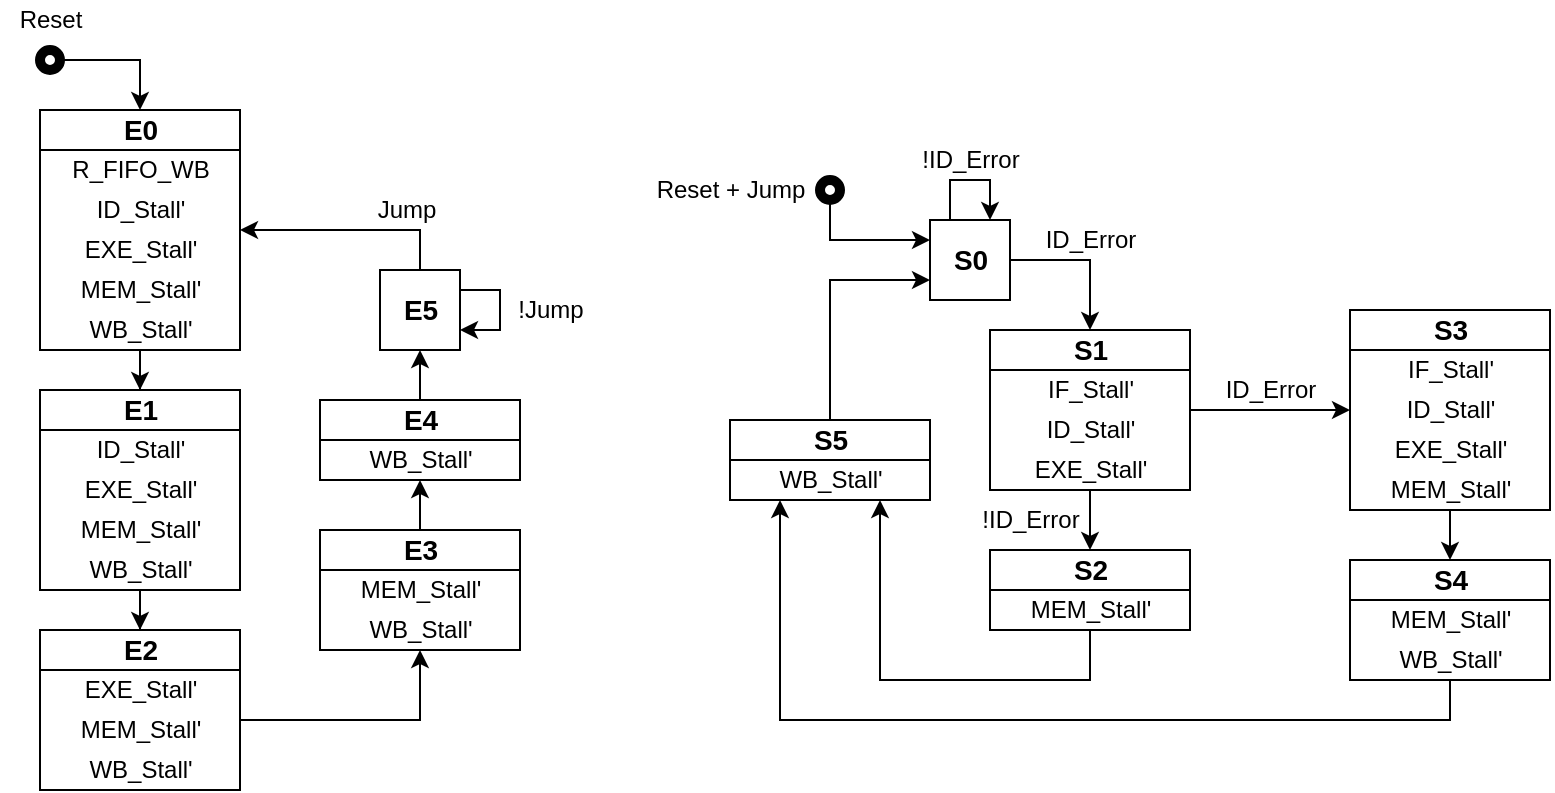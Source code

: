 <mxfile version="12.3.2" type="device" pages="1"><diagram id="wVIn93GbR48whimxYSgq" name="Page-1"><mxGraphModel dx="988" dy="604" grid="1" gridSize="10" guides="1" tooltips="1" connect="1" arrows="1" fold="1" page="1" pageScale="1" pageWidth="4681" pageHeight="3300" math="0" shadow="0"><root><mxCell id="0"/><mxCell id="1" parent="0"/><mxCell id="Fwq8ffI-kvFn6STGJjtt-36" value="" style="group;flipH=0;" parent="1" vertex="1" connectable="0"><mxGeometry x="420" y="335" width="100" height="120" as="geometry"/></mxCell><mxCell id="Fwq8ffI-kvFn6STGJjtt-1" value="" style="rounded=0;whiteSpace=wrap;html=1;" parent="Fwq8ffI-kvFn6STGJjtt-36" vertex="1"><mxGeometry width="100" height="120" as="geometry"/></mxCell><mxCell id="Fwq8ffI-kvFn6STGJjtt-2" value="E0" style="text;html=1;align=center;verticalAlign=middle;resizable=0;points=[];;autosize=1;fontStyle=1;fontSize=14;" parent="Fwq8ffI-kvFn6STGJjtt-36" vertex="1"><mxGeometry x="35" width="30" height="20" as="geometry"/></mxCell><mxCell id="Fwq8ffI-kvFn6STGJjtt-3" value="R_FIFO_WB" style="text;html=1;align=center;verticalAlign=middle;resizable=0;points=[];;autosize=1;" parent="Fwq8ffI-kvFn6STGJjtt-36" vertex="1"><mxGeometry x="10" y="20" width="80" height="20" as="geometry"/></mxCell><mxCell id="Fwq8ffI-kvFn6STGJjtt-5" value="ID_Stall'" style="text;html=1;align=center;verticalAlign=middle;resizable=0;points=[];;autosize=1;fontSize=12;" parent="Fwq8ffI-kvFn6STGJjtt-36" vertex="1"><mxGeometry x="20" y="40" width="60" height="20" as="geometry"/></mxCell><mxCell id="Fwq8ffI-kvFn6STGJjtt-6" value="EXE_Stall'" style="text;html=1;align=center;verticalAlign=middle;resizable=0;points=[];;autosize=1;fontSize=12;" parent="Fwq8ffI-kvFn6STGJjtt-36" vertex="1"><mxGeometry x="15" y="60" width="70" height="20" as="geometry"/></mxCell><mxCell id="Fwq8ffI-kvFn6STGJjtt-7" value="MEM_Stall'" style="text;html=1;align=center;verticalAlign=middle;resizable=0;points=[];;autosize=1;fontSize=12;" parent="Fwq8ffI-kvFn6STGJjtt-36" vertex="1"><mxGeometry x="10" y="80" width="80" height="20" as="geometry"/></mxCell><mxCell id="Fwq8ffI-kvFn6STGJjtt-8" value="WB_Stall'" style="text;html=1;align=center;verticalAlign=middle;resizable=0;points=[];;autosize=1;fontSize=12;" parent="Fwq8ffI-kvFn6STGJjtt-36" vertex="1"><mxGeometry x="15" y="100" width="70" height="20" as="geometry"/></mxCell><mxCell id="Fwq8ffI-kvFn6STGJjtt-11" value="" style="endArrow=none;html=1;fontSize=12;" parent="Fwq8ffI-kvFn6STGJjtt-36" edge="1"><mxGeometry width="50" height="50" relative="1" as="geometry"><mxPoint y="20" as="sourcePoint"/><mxPoint x="100" y="20" as="targetPoint"/></mxGeometry></mxCell><mxCell id="Fwq8ffI-kvFn6STGJjtt-37" value="" style="group;flipH=0;" parent="1" vertex="1" connectable="0"><mxGeometry x="420" y="595" width="100" height="80" as="geometry"/></mxCell><mxCell id="Fwq8ffI-kvFn6STGJjtt-12" value="" style="rounded=0;whiteSpace=wrap;html=1;" parent="Fwq8ffI-kvFn6STGJjtt-37" vertex="1"><mxGeometry width="100" height="80" as="geometry"/></mxCell><mxCell id="Fwq8ffI-kvFn6STGJjtt-13" value="E2" style="text;html=1;align=center;verticalAlign=middle;resizable=0;points=[];;autosize=1;fontStyle=1;fontSize=14;" parent="Fwq8ffI-kvFn6STGJjtt-37" vertex="1"><mxGeometry x="35" width="30" height="20" as="geometry"/></mxCell><mxCell id="Fwq8ffI-kvFn6STGJjtt-17" value="EXE_Stall'" style="text;html=1;align=center;verticalAlign=middle;resizable=0;points=[];;autosize=1;fontSize=12;" parent="Fwq8ffI-kvFn6STGJjtt-37" vertex="1"><mxGeometry x="15" y="20" width="70" height="20" as="geometry"/></mxCell><mxCell id="Fwq8ffI-kvFn6STGJjtt-18" value="MEM_Stall'" style="text;html=1;align=center;verticalAlign=middle;resizable=0;points=[];;autosize=1;fontSize=12;" parent="Fwq8ffI-kvFn6STGJjtt-37" vertex="1"><mxGeometry x="10" y="40" width="80" height="20" as="geometry"/></mxCell><mxCell id="Fwq8ffI-kvFn6STGJjtt-19" value="WB_Stall'" style="text;html=1;align=center;verticalAlign=middle;resizable=0;points=[];;autosize=1;fontSize=12;" parent="Fwq8ffI-kvFn6STGJjtt-37" vertex="1"><mxGeometry x="15" y="60" width="70" height="20" as="geometry"/></mxCell><mxCell id="Fwq8ffI-kvFn6STGJjtt-20" value="" style="endArrow=none;html=1;fontSize=12;" parent="Fwq8ffI-kvFn6STGJjtt-37" edge="1"><mxGeometry width="50" height="50" relative="1" as="geometry"><mxPoint y="20" as="sourcePoint"/><mxPoint x="100" y="20" as="targetPoint"/></mxGeometry></mxCell><mxCell id="Fwq8ffI-kvFn6STGJjtt-38" value="" style="group;flipH=0;" parent="1" vertex="1" connectable="0"><mxGeometry x="560" y="545" width="100" height="60" as="geometry"/></mxCell><mxCell id="Fwq8ffI-kvFn6STGJjtt-22" value="" style="rounded=0;whiteSpace=wrap;html=1;" parent="Fwq8ffI-kvFn6STGJjtt-38" vertex="1"><mxGeometry width="100" height="60" as="geometry"/></mxCell><mxCell id="Fwq8ffI-kvFn6STGJjtt-23" value="E3" style="text;html=1;align=center;verticalAlign=middle;resizable=0;points=[];;autosize=1;fontStyle=1;fontSize=14;" parent="Fwq8ffI-kvFn6STGJjtt-38" vertex="1"><mxGeometry x="35" width="30" height="20" as="geometry"/></mxCell><mxCell id="Fwq8ffI-kvFn6STGJjtt-26" value="MEM_Stall'" style="text;html=1;align=center;verticalAlign=middle;resizable=0;points=[];;autosize=1;fontSize=12;" parent="Fwq8ffI-kvFn6STGJjtt-38" vertex="1"><mxGeometry x="10" y="20" width="80" height="20" as="geometry"/></mxCell><mxCell id="Fwq8ffI-kvFn6STGJjtt-27" value="WB_Stall'" style="text;html=1;align=center;verticalAlign=middle;resizable=0;points=[];;autosize=1;fontSize=12;" parent="Fwq8ffI-kvFn6STGJjtt-38" vertex="1"><mxGeometry x="15" y="40" width="70" height="20" as="geometry"/></mxCell><mxCell id="Fwq8ffI-kvFn6STGJjtt-28" value="" style="endArrow=none;html=1;fontSize=12;" parent="Fwq8ffI-kvFn6STGJjtt-38" edge="1"><mxGeometry width="50" height="50" relative="1" as="geometry"><mxPoint y="20" as="sourcePoint"/><mxPoint x="100" y="20" as="targetPoint"/></mxGeometry></mxCell><mxCell id="Fwq8ffI-kvFn6STGJjtt-39" value="" style="group;flipH=0;" parent="1" vertex="1" connectable="0"><mxGeometry x="560" y="480" width="100" height="40" as="geometry"/></mxCell><mxCell id="Fwq8ffI-kvFn6STGJjtt-29" value="" style="rounded=0;whiteSpace=wrap;html=1;" parent="Fwq8ffI-kvFn6STGJjtt-39" vertex="1"><mxGeometry width="100" height="40" as="geometry"/></mxCell><mxCell id="Fwq8ffI-kvFn6STGJjtt-30" value="E4" style="text;html=1;align=center;verticalAlign=middle;resizable=0;points=[];;autosize=1;fontStyle=1;fontSize=14;" parent="Fwq8ffI-kvFn6STGJjtt-39" vertex="1"><mxGeometry x="35" width="30" height="20" as="geometry"/></mxCell><mxCell id="Fwq8ffI-kvFn6STGJjtt-34" value="WB_Stall'" style="text;html=1;align=center;verticalAlign=middle;resizable=0;points=[];;autosize=1;fontSize=12;" parent="Fwq8ffI-kvFn6STGJjtt-39" vertex="1"><mxGeometry x="15" y="20" width="70" height="20" as="geometry"/></mxCell><mxCell id="Fwq8ffI-kvFn6STGJjtt-35" value="" style="endArrow=none;html=1;fontSize=12;" parent="Fwq8ffI-kvFn6STGJjtt-39" edge="1"><mxGeometry width="50" height="50" relative="1" as="geometry"><mxPoint y="20" as="sourcePoint"/><mxPoint x="100" y="20" as="targetPoint"/></mxGeometry></mxCell><mxCell id="Fwq8ffI-kvFn6STGJjtt-44" value="" style="rounded=0;whiteSpace=wrap;html=1;" parent="1" vertex="1"><mxGeometry x="590" y="415" width="40" height="40" as="geometry"/></mxCell><mxCell id="Fwq8ffI-kvFn6STGJjtt-95" value="" style="edgeStyle=orthogonalEdgeStyle;rounded=0;orthogonalLoop=1;jettySize=auto;html=1;fontSize=12;" parent="1" source="Fwq8ffI-kvFn6STGJjtt-44" target="Fwq8ffI-kvFn6STGJjtt-1" edge="1"><mxGeometry relative="1" as="geometry"><mxPoint x="560" y="515" as="sourcePoint"/><Array as="points"><mxPoint x="610" y="395"/></Array></mxGeometry></mxCell><mxCell id="Fwq8ffI-kvFn6STGJjtt-118" value="Jump" style="text;html=1;align=center;verticalAlign=middle;resizable=0;points=[];;labelBackgroundColor=#ffffff;fontSize=12;" parent="Fwq8ffI-kvFn6STGJjtt-95" vertex="1" connectable="0"><mxGeometry x="0.029" y="-2" relative="1" as="geometry"><mxPoint x="29" y="-8" as="offset"/></mxGeometry></mxCell><mxCell id="Fwq8ffI-kvFn6STGJjtt-45" value="E5" style="text;html=1;align=center;verticalAlign=middle;resizable=0;points=[];;autosize=1;fontStyle=1;fontSize=14;" parent="1" vertex="1"><mxGeometry x="595" y="425" width="30" height="20" as="geometry"/></mxCell><mxCell id="Fwq8ffI-kvFn6STGJjtt-90" value="" style="edgeStyle=orthogonalEdgeStyle;rounded=0;orthogonalLoop=1;jettySize=auto;html=1;fontSize=12;" parent="1" source="Fwq8ffI-kvFn6STGJjtt-30" target="Fwq8ffI-kvFn6STGJjtt-44" edge="1"><mxGeometry relative="1" as="geometry"/></mxCell><mxCell id="Fwq8ffI-kvFn6STGJjtt-91" value="" style="edgeStyle=orthogonalEdgeStyle;rounded=0;orthogonalLoop=1;jettySize=auto;html=1;fontSize=12;" parent="1" source="Fwq8ffI-kvFn6STGJjtt-23" target="Fwq8ffI-kvFn6STGJjtt-29" edge="1"><mxGeometry relative="1" as="geometry"/></mxCell><mxCell id="Fwq8ffI-kvFn6STGJjtt-93" value="" style="edgeStyle=orthogonalEdgeStyle;rounded=0;orthogonalLoop=1;jettySize=auto;html=1;fontSize=12;" parent="1" source="Fwq8ffI-kvFn6STGJjtt-12" target="Fwq8ffI-kvFn6STGJjtt-22" edge="1"><mxGeometry relative="1" as="geometry"><mxPoint x="560" y="705" as="targetPoint"/><Array as="points"><mxPoint x="610" y="640"/></Array></mxGeometry></mxCell><mxCell id="Fwq8ffI-kvFn6STGJjtt-94" value="" style="edgeStyle=orthogonalEdgeStyle;rounded=0;orthogonalLoop=1;jettySize=auto;html=1;fontSize=12;" parent="1" source="Fwq8ffI-kvFn6STGJjtt-1" target="hf9-BYbBCpryk7rX8mR3-2" edge="1"><mxGeometry relative="1" as="geometry"/></mxCell><mxCell id="Fwq8ffI-kvFn6STGJjtt-115" value="" style="edgeStyle=orthogonalEdgeStyle;rounded=0;orthogonalLoop=1;jettySize=auto;html=1;fontSize=12;" parent="1" source="Fwq8ffI-kvFn6STGJjtt-112" target="Fwq8ffI-kvFn6STGJjtt-1" edge="1"><mxGeometry relative="1" as="geometry"><mxPoint x="480" y="275" as="targetPoint"/><Array as="points"><mxPoint x="470" y="310"/></Array></mxGeometry></mxCell><mxCell id="Fwq8ffI-kvFn6STGJjtt-116" value="Reset" style="text;html=1;align=center;verticalAlign=middle;resizable=0;points=[];;autosize=1;fontSize=12;" parent="1" vertex="1"><mxGeometry x="400" y="280" width="50" height="20" as="geometry"/></mxCell><mxCell id="Fwq8ffI-kvFn6STGJjtt-112" value="" style="ellipse;whiteSpace=wrap;html=1;fontSize=12;strokeWidth=5;" parent="1" vertex="1"><mxGeometry x="420" y="305" width="10" height="10" as="geometry"/></mxCell><mxCell id="Fwq8ffI-kvFn6STGJjtt-120" style="edgeStyle=orthogonalEdgeStyle;rounded=0;orthogonalLoop=1;jettySize=auto;html=1;exitX=1;exitY=0.25;exitDx=0;exitDy=0;entryX=1;entryY=0.75;entryDx=0;entryDy=0;fontSize=12;" parent="1" source="Fwq8ffI-kvFn6STGJjtt-44" target="Fwq8ffI-kvFn6STGJjtt-44" edge="1"><mxGeometry relative="1" as="geometry"><Array as="points"><mxPoint x="650" y="425"/><mxPoint x="650" y="445"/></Array></mxGeometry></mxCell><mxCell id="Fwq8ffI-kvFn6STGJjtt-121" value="!Jump" style="text;html=1;align=center;verticalAlign=middle;resizable=0;points=[];;autosize=1;fontSize=12;" parent="1" vertex="1"><mxGeometry x="650" y="425" width="50" height="20" as="geometry"/></mxCell><mxCell id="hf9-BYbBCpryk7rX8mR3-13" value="" style="edgeStyle=orthogonalEdgeStyle;rounded=0;orthogonalLoop=1;jettySize=auto;html=1;" parent="1" source="hf9-BYbBCpryk7rX8mR3-2" target="Fwq8ffI-kvFn6STGJjtt-12" edge="1"><mxGeometry relative="1" as="geometry"><mxPoint x="350" y="705" as="targetPoint"/></mxGeometry></mxCell><mxCell id="hf9-BYbBCpryk7rX8mR3-14" value="" style="group" parent="1" vertex="1" connectable="0"><mxGeometry x="420" y="475" width="100" height="100" as="geometry"/></mxCell><mxCell id="hf9-BYbBCpryk7rX8mR3-2" value="" style="rounded=0;whiteSpace=wrap;html=1;" parent="hf9-BYbBCpryk7rX8mR3-14" vertex="1"><mxGeometry width="100" height="100" as="geometry"/></mxCell><mxCell id="hf9-BYbBCpryk7rX8mR3-3" value="E1" style="text;html=1;align=center;verticalAlign=middle;resizable=0;points=[];;autosize=1;fontStyle=1;fontSize=14;" parent="hf9-BYbBCpryk7rX8mR3-14" vertex="1"><mxGeometry x="35" width="30" height="20" as="geometry"/></mxCell><mxCell id="hf9-BYbBCpryk7rX8mR3-5" value="ID_Stall'" style="text;html=1;align=center;verticalAlign=middle;resizable=0;points=[];;autosize=1;fontSize=12;" parent="hf9-BYbBCpryk7rX8mR3-14" vertex="1"><mxGeometry x="20" y="20" width="60" height="20" as="geometry"/></mxCell><mxCell id="hf9-BYbBCpryk7rX8mR3-6" value="EXE_Stall'" style="text;html=1;align=center;verticalAlign=middle;resizable=0;points=[];;autosize=1;fontSize=12;" parent="hf9-BYbBCpryk7rX8mR3-14" vertex="1"><mxGeometry x="15" y="40" width="70" height="20" as="geometry"/></mxCell><mxCell id="hf9-BYbBCpryk7rX8mR3-7" value="MEM_Stall'" style="text;html=1;align=center;verticalAlign=middle;resizable=0;points=[];;autosize=1;fontSize=12;" parent="hf9-BYbBCpryk7rX8mR3-14" vertex="1"><mxGeometry x="10" y="60" width="80" height="20" as="geometry"/></mxCell><mxCell id="hf9-BYbBCpryk7rX8mR3-8" value="WB_Stall'" style="text;html=1;align=center;verticalAlign=middle;resizable=0;points=[];;autosize=1;fontSize=12;" parent="hf9-BYbBCpryk7rX8mR3-14" vertex="1"><mxGeometry x="15" y="80" width="70" height="20" as="geometry"/></mxCell><mxCell id="hf9-BYbBCpryk7rX8mR3-9" value="" style="endArrow=none;html=1;fontSize=12;" parent="hf9-BYbBCpryk7rX8mR3-14" edge="1"><mxGeometry width="50" height="50" relative="1" as="geometry"><mxPoint y="20" as="sourcePoint"/><mxPoint x="100" y="20" as="targetPoint"/></mxGeometry></mxCell><mxCell id="8OUU7wGQ_DXZ9c7oe0NR-23" value="" style="group;flipH=0;" vertex="1" connectable="0" parent="1"><mxGeometry x="765" y="490" width="100" height="40" as="geometry"/></mxCell><mxCell id="8OUU7wGQ_DXZ9c7oe0NR-24" value="" style="rounded=0;whiteSpace=wrap;html=1;" vertex="1" parent="8OUU7wGQ_DXZ9c7oe0NR-23"><mxGeometry width="100" height="40" as="geometry"/></mxCell><mxCell id="8OUU7wGQ_DXZ9c7oe0NR-27" value="" style="endArrow=none;html=1;fontSize=12;" edge="1" parent="8OUU7wGQ_DXZ9c7oe0NR-23"><mxGeometry width="50" height="50" relative="1" as="geometry"><mxPoint y="20" as="sourcePoint"/><mxPoint x="100" y="20" as="targetPoint"/></mxGeometry></mxCell><mxCell id="8OUU7wGQ_DXZ9c7oe0NR-25" value="S5" style="text;html=1;align=center;verticalAlign=middle;resizable=0;points=[];;autosize=1;fontStyle=1;fontSize=14;" vertex="1" parent="8OUU7wGQ_DXZ9c7oe0NR-23"><mxGeometry x="35" width="30" height="20" as="geometry"/></mxCell><mxCell id="8OUU7wGQ_DXZ9c7oe0NR-26" value="WB_Stall'" style="text;html=1;align=center;verticalAlign=middle;resizable=0;points=[];;autosize=1;fontSize=12;" vertex="1" parent="8OUU7wGQ_DXZ9c7oe0NR-23"><mxGeometry x="15" y="20" width="70" height="20" as="geometry"/></mxCell><mxCell id="8OUU7wGQ_DXZ9c7oe0NR-28" value="" style="edgeStyle=orthogonalEdgeStyle;rounded=0;orthogonalLoop=1;jettySize=auto;html=1;fontSize=12;" edge="1" parent="1" source="8OUU7wGQ_DXZ9c7oe0NR-30" target="8OUU7wGQ_DXZ9c7oe0NR-35"><mxGeometry relative="1" as="geometry"><Array as="points"><mxPoint x="945" y="410"/></Array></mxGeometry></mxCell><mxCell id="8OUU7wGQ_DXZ9c7oe0NR-29" value="ID_Error" style="text;html=1;align=center;verticalAlign=middle;resizable=0;points=[];;labelBackgroundColor=#ffffff;fontSize=12;" vertex="1" connectable="0" parent="8OUU7wGQ_DXZ9c7oe0NR-28"><mxGeometry x="0.15" y="-3" relative="1" as="geometry"><mxPoint x="2.5" y="-13" as="offset"/></mxGeometry></mxCell><mxCell id="8OUU7wGQ_DXZ9c7oe0NR-30" value="" style="rounded=0;whiteSpace=wrap;html=1;" vertex="1" parent="1"><mxGeometry x="865" y="390" width="40" height="40" as="geometry"/></mxCell><mxCell id="8OUU7wGQ_DXZ9c7oe0NR-33" value="S0" style="text;html=1;align=center;verticalAlign=middle;resizable=0;points=[];;autosize=1;fontStyle=1;fontSize=14;" vertex="1" parent="1"><mxGeometry x="870" y="400" width="30" height="20" as="geometry"/></mxCell><mxCell id="8OUU7wGQ_DXZ9c7oe0NR-34" value="" style="group" vertex="1" connectable="0" parent="1"><mxGeometry x="895" y="445" width="100" height="80" as="geometry"/></mxCell><mxCell id="8OUU7wGQ_DXZ9c7oe0NR-35" value="" style="rounded=0;whiteSpace=wrap;html=1;" vertex="1" parent="8OUU7wGQ_DXZ9c7oe0NR-34"><mxGeometry width="100" height="80" as="geometry"/></mxCell><mxCell id="8OUU7wGQ_DXZ9c7oe0NR-36" value="S1" style="text;html=1;align=center;verticalAlign=middle;resizable=0;points=[];;autosize=1;fontStyle=1;fontSize=14;" vertex="1" parent="8OUU7wGQ_DXZ9c7oe0NR-34"><mxGeometry x="35" width="30" height="20" as="geometry"/></mxCell><mxCell id="8OUU7wGQ_DXZ9c7oe0NR-37" value="ID_Stall'" style="text;html=1;align=center;verticalAlign=middle;resizable=0;points=[];;autosize=1;fontSize=12;" vertex="1" parent="8OUU7wGQ_DXZ9c7oe0NR-34"><mxGeometry x="20" y="40" width="60" height="20" as="geometry"/></mxCell><mxCell id="8OUU7wGQ_DXZ9c7oe0NR-39" value="" style="endArrow=none;html=1;fontSize=12;" edge="1" parent="8OUU7wGQ_DXZ9c7oe0NR-34"><mxGeometry width="50" height="50" relative="1" as="geometry"><mxPoint y="20" as="sourcePoint"/><mxPoint x="100" y="20" as="targetPoint"/></mxGeometry></mxCell><mxCell id="8OUU7wGQ_DXZ9c7oe0NR-40" value="IF_Stall'" style="text;html=1;align=center;verticalAlign=middle;resizable=0;points=[];;autosize=1;fontSize=12;" vertex="1" parent="8OUU7wGQ_DXZ9c7oe0NR-34"><mxGeometry x="20" y="20" width="60" height="20" as="geometry"/></mxCell><mxCell id="8OUU7wGQ_DXZ9c7oe0NR-38" value="EXE_Stall'" style="text;html=1;align=center;verticalAlign=middle;resizable=0;points=[];;autosize=1;fontSize=12;" vertex="1" parent="8OUU7wGQ_DXZ9c7oe0NR-34"><mxGeometry x="15" y="60" width="70" height="20" as="geometry"/></mxCell><mxCell id="8OUU7wGQ_DXZ9c7oe0NR-41" value="" style="group" vertex="1" connectable="0" parent="1"><mxGeometry x="1075" y="435" width="100" height="100" as="geometry"/></mxCell><mxCell id="8OUU7wGQ_DXZ9c7oe0NR-42" value="" style="rounded=0;whiteSpace=wrap;html=1;" vertex="1" parent="8OUU7wGQ_DXZ9c7oe0NR-41"><mxGeometry width="100" height="100" as="geometry"/></mxCell><mxCell id="8OUU7wGQ_DXZ9c7oe0NR-43" value="S3" style="text;html=1;align=center;verticalAlign=middle;resizable=0;points=[];;autosize=1;fontStyle=1;fontSize=14;" vertex="1" parent="8OUU7wGQ_DXZ9c7oe0NR-41"><mxGeometry x="35" width="30" height="20" as="geometry"/></mxCell><mxCell id="8OUU7wGQ_DXZ9c7oe0NR-44" value="ID_Stall'" style="text;html=1;align=center;verticalAlign=middle;resizable=0;points=[];;autosize=1;fontSize=12;" vertex="1" parent="8OUU7wGQ_DXZ9c7oe0NR-41"><mxGeometry x="20" y="40" width="60" height="20" as="geometry"/></mxCell><mxCell id="8OUU7wGQ_DXZ9c7oe0NR-45" value="EXE_Stall'" style="text;html=1;align=center;verticalAlign=middle;resizable=0;points=[];;autosize=1;fontSize=12;" vertex="1" parent="8OUU7wGQ_DXZ9c7oe0NR-41"><mxGeometry x="15" y="60" width="70" height="20" as="geometry"/></mxCell><mxCell id="8OUU7wGQ_DXZ9c7oe0NR-46" value="" style="endArrow=none;html=1;fontSize=12;" edge="1" parent="8OUU7wGQ_DXZ9c7oe0NR-41"><mxGeometry width="50" height="50" relative="1" as="geometry"><mxPoint y="20" as="sourcePoint"/><mxPoint x="100" y="20" as="targetPoint"/></mxGeometry></mxCell><mxCell id="8OUU7wGQ_DXZ9c7oe0NR-47" value="IF_Stall'" style="text;html=1;align=center;verticalAlign=middle;resizable=0;points=[];;autosize=1;fontSize=12;" vertex="1" parent="8OUU7wGQ_DXZ9c7oe0NR-41"><mxGeometry x="20" y="20" width="60" height="20" as="geometry"/></mxCell><mxCell id="8OUU7wGQ_DXZ9c7oe0NR-48" value="MEM_Stall'" style="text;html=1;align=center;verticalAlign=middle;resizable=0;points=[];;autosize=1;fontSize=12;" vertex="1" parent="8OUU7wGQ_DXZ9c7oe0NR-41"><mxGeometry x="10" y="80" width="80" height="20" as="geometry"/></mxCell><mxCell id="8OUU7wGQ_DXZ9c7oe0NR-49" value="" style="group" vertex="1" connectable="0" parent="1"><mxGeometry x="895" y="555" width="100" height="40" as="geometry"/></mxCell><mxCell id="8OUU7wGQ_DXZ9c7oe0NR-50" value="" style="rounded=0;whiteSpace=wrap;html=1;" vertex="1" parent="8OUU7wGQ_DXZ9c7oe0NR-49"><mxGeometry width="100" height="40" as="geometry"/></mxCell><mxCell id="8OUU7wGQ_DXZ9c7oe0NR-51" value="S2" style="text;html=1;align=center;verticalAlign=middle;resizable=0;points=[];;autosize=1;fontStyle=1;fontSize=14;" vertex="1" parent="8OUU7wGQ_DXZ9c7oe0NR-49"><mxGeometry x="35" width="30" height="20" as="geometry"/></mxCell><mxCell id="8OUU7wGQ_DXZ9c7oe0NR-52" value="" style="endArrow=none;html=1;fontSize=12;" edge="1" parent="8OUU7wGQ_DXZ9c7oe0NR-49"><mxGeometry width="50" height="50" relative="1" as="geometry"><mxPoint y="20" as="sourcePoint"/><mxPoint x="100" y="20" as="targetPoint"/></mxGeometry></mxCell><mxCell id="8OUU7wGQ_DXZ9c7oe0NR-53" value="MEM_Stall'" style="text;html=1;align=center;verticalAlign=middle;resizable=0;points=[];;autosize=1;fontSize=12;" vertex="1" parent="8OUU7wGQ_DXZ9c7oe0NR-49"><mxGeometry x="10" y="20" width="80" height="20" as="geometry"/></mxCell><mxCell id="8OUU7wGQ_DXZ9c7oe0NR-54" style="edgeStyle=orthogonalEdgeStyle;rounded=0;orthogonalLoop=1;jettySize=auto;html=1;fontSize=12;exitX=0.5;exitY=1;exitDx=0;exitDy=0;" edge="1" parent="1" source="8OUU7wGQ_DXZ9c7oe0NR-35" target="8OUU7wGQ_DXZ9c7oe0NR-50"><mxGeometry relative="1" as="geometry"><Array as="points"/><mxPoint x="965" y="540" as="sourcePoint"/></mxGeometry></mxCell><mxCell id="8OUU7wGQ_DXZ9c7oe0NR-55" value="" style="edgeStyle=orthogonalEdgeStyle;rounded=0;orthogonalLoop=1;jettySize=auto;html=1;fontSize=12;entryX=0.75;entryY=1;entryDx=0;entryDy=0;" edge="1" parent="1" source="8OUU7wGQ_DXZ9c7oe0NR-53" target="8OUU7wGQ_DXZ9c7oe0NR-24"><mxGeometry relative="1" as="geometry"><mxPoint x="825" y="540" as="targetPoint"/><Array as="points"><mxPoint x="945" y="620"/><mxPoint x="840" y="620"/></Array></mxGeometry></mxCell><mxCell id="8OUU7wGQ_DXZ9c7oe0NR-56" value="" style="edgeStyle=orthogonalEdgeStyle;rounded=0;orthogonalLoop=1;jettySize=auto;html=1;fontSize=12;exitX=0.5;exitY=0;exitDx=0;exitDy=0;entryX=0;entryY=0.75;entryDx=0;entryDy=0;" edge="1" parent="1" source="8OUU7wGQ_DXZ9c7oe0NR-24" target="8OUU7wGQ_DXZ9c7oe0NR-30"><mxGeometry relative="1" as="geometry"><mxPoint x="745" y="440" as="sourcePoint"/><Array as="points"><mxPoint x="815" y="420"/></Array></mxGeometry></mxCell><mxCell id="8OUU7wGQ_DXZ9c7oe0NR-60" style="edgeStyle=orthogonalEdgeStyle;rounded=0;orthogonalLoop=1;jettySize=auto;html=1;exitX=1;exitY=0.5;exitDx=0;exitDy=0;fontSize=12;" edge="1" parent="1" source="8OUU7wGQ_DXZ9c7oe0NR-35" target="8OUU7wGQ_DXZ9c7oe0NR-42"><mxGeometry relative="1" as="geometry"/></mxCell><mxCell id="8OUU7wGQ_DXZ9c7oe0NR-61" value="" style="group" vertex="1" connectable="0" parent="1"><mxGeometry x="1075" y="560" width="100" height="60" as="geometry"/></mxCell><mxCell id="8OUU7wGQ_DXZ9c7oe0NR-62" value="" style="rounded=0;whiteSpace=wrap;html=1;" vertex="1" parent="8OUU7wGQ_DXZ9c7oe0NR-61"><mxGeometry width="100" height="60" as="geometry"/></mxCell><mxCell id="8OUU7wGQ_DXZ9c7oe0NR-63" value="S4" style="text;html=1;align=center;verticalAlign=middle;resizable=0;points=[];;autosize=1;fontStyle=1;fontSize=14;" vertex="1" parent="8OUU7wGQ_DXZ9c7oe0NR-61"><mxGeometry x="35" width="30" height="20" as="geometry"/></mxCell><mxCell id="8OUU7wGQ_DXZ9c7oe0NR-64" value="WB_Stall'" style="text;html=1;align=center;verticalAlign=middle;resizable=0;points=[];;autosize=1;fontSize=12;" vertex="1" parent="8OUU7wGQ_DXZ9c7oe0NR-61"><mxGeometry x="15" y="40" width="70" height="20" as="geometry"/></mxCell><mxCell id="8OUU7wGQ_DXZ9c7oe0NR-65" value="" style="endArrow=none;html=1;fontSize=12;" edge="1" parent="8OUU7wGQ_DXZ9c7oe0NR-61"><mxGeometry width="50" height="50" relative="1" as="geometry"><mxPoint y="20" as="sourcePoint"/><mxPoint x="100" y="20" as="targetPoint"/></mxGeometry></mxCell><mxCell id="8OUU7wGQ_DXZ9c7oe0NR-66" value="MEM_Stall'" style="text;html=1;align=center;verticalAlign=middle;resizable=0;points=[];;autosize=1;fontSize=12;" vertex="1" parent="8OUU7wGQ_DXZ9c7oe0NR-61"><mxGeometry x="10" y="20" width="80" height="20" as="geometry"/></mxCell><mxCell id="8OUU7wGQ_DXZ9c7oe0NR-67" value="" style="edgeStyle=orthogonalEdgeStyle;rounded=0;orthogonalLoop=1;jettySize=auto;html=1;fontSize=12;" edge="1" parent="1" source="8OUU7wGQ_DXZ9c7oe0NR-48" target="8OUU7wGQ_DXZ9c7oe0NR-62"><mxGeometry relative="1" as="geometry"/></mxCell><mxCell id="8OUU7wGQ_DXZ9c7oe0NR-68" value="" style="edgeStyle=orthogonalEdgeStyle;rounded=0;orthogonalLoop=1;jettySize=auto;html=1;fontSize=12;entryX=0.25;entryY=1;entryDx=0;entryDy=0;" edge="1" parent="1" source="8OUU7wGQ_DXZ9c7oe0NR-62" target="8OUU7wGQ_DXZ9c7oe0NR-24"><mxGeometry relative="1" as="geometry"><mxPoint x="785" y="550" as="targetPoint"/><Array as="points"><mxPoint x="1125" y="640"/><mxPoint x="790" y="640"/></Array></mxGeometry></mxCell><mxCell id="8OUU7wGQ_DXZ9c7oe0NR-70" value="Reset + Jump" style="text;html=1;align=center;verticalAlign=middle;resizable=0;points=[];;autosize=1;fontSize=12;" vertex="1" parent="1"><mxGeometry x="720" y="365" width="90" height="20" as="geometry"/></mxCell><mxCell id="8OUU7wGQ_DXZ9c7oe0NR-72" style="edgeStyle=orthogonalEdgeStyle;rounded=0;orthogonalLoop=1;jettySize=auto;html=1;exitX=0.25;exitY=0;exitDx=0;exitDy=0;entryX=0.75;entryY=0;entryDx=0;entryDy=0;fontSize=12;" edge="1" parent="1" source="8OUU7wGQ_DXZ9c7oe0NR-30" target="8OUU7wGQ_DXZ9c7oe0NR-30"><mxGeometry relative="1" as="geometry"><Array as="points"><mxPoint x="875" y="370"/><mxPoint x="895" y="370"/></Array></mxGeometry></mxCell><mxCell id="8OUU7wGQ_DXZ9c7oe0NR-73" value="!ID_Error" style="text;html=1;align=center;verticalAlign=middle;resizable=0;points=[];;autosize=1;fontSize=12;" vertex="1" parent="1"><mxGeometry x="855" y="350" width="60" height="20" as="geometry"/></mxCell><mxCell id="8OUU7wGQ_DXZ9c7oe0NR-74" value="ID_Error" style="text;html=1;align=center;verticalAlign=middle;resizable=0;points=[];;autosize=1;fontSize=12;" vertex="1" parent="1"><mxGeometry x="1005" y="465" width="60" height="20" as="geometry"/></mxCell><mxCell id="8OUU7wGQ_DXZ9c7oe0NR-75" value="!ID_Error" style="text;html=1;align=center;verticalAlign=middle;resizable=0;points=[];;autosize=1;fontSize=12;" vertex="1" parent="1"><mxGeometry x="885" y="530" width="60" height="20" as="geometry"/></mxCell><mxCell id="8OUU7wGQ_DXZ9c7oe0NR-95" style="edgeStyle=orthogonalEdgeStyle;rounded=0;orthogonalLoop=1;jettySize=auto;html=1;exitX=0.5;exitY=1;exitDx=0;exitDy=0;entryX=0;entryY=0.25;entryDx=0;entryDy=0;" edge="1" parent="1" source="8OUU7wGQ_DXZ9c7oe0NR-94" target="8OUU7wGQ_DXZ9c7oe0NR-30"><mxGeometry relative="1" as="geometry"/></mxCell><mxCell id="8OUU7wGQ_DXZ9c7oe0NR-94" value="" style="ellipse;whiteSpace=wrap;html=1;fontSize=12;strokeWidth=5;" vertex="1" parent="1"><mxGeometry x="810" y="370" width="10" height="10" as="geometry"/></mxCell></root></mxGraphModel></diagram></mxfile>